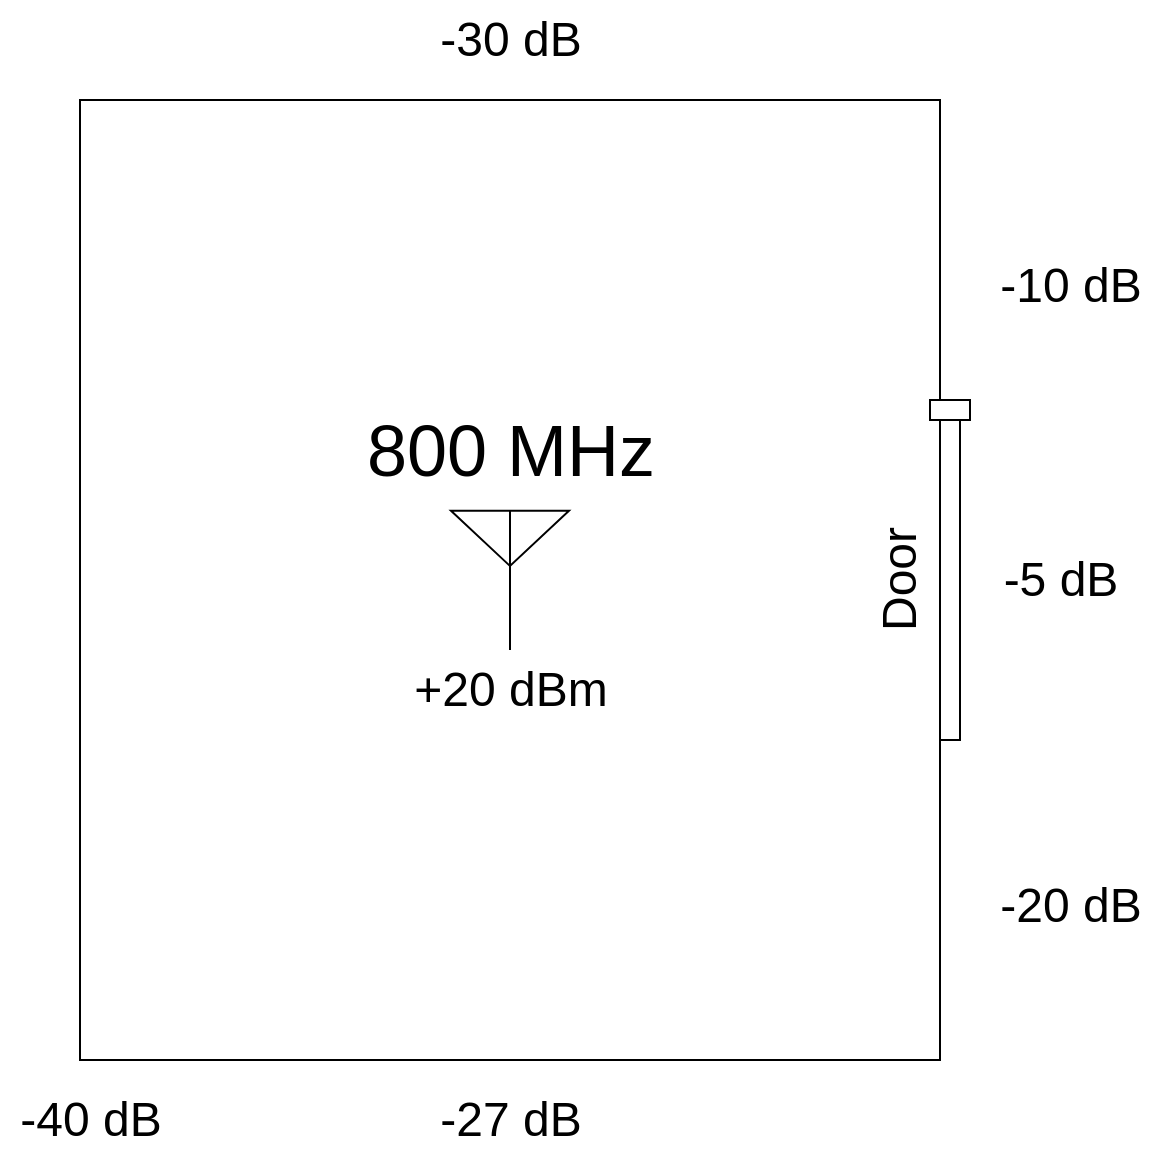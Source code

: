 <mxfile version="23.1.5" type="device">
  <diagram name="Page-1" id="scoB1WjYKybkdFovzfeb">
    <mxGraphModel dx="1562" dy="1078" grid="1" gridSize="10" guides="1" tooltips="1" connect="1" arrows="1" fold="1" page="1" pageScale="1" pageWidth="850" pageHeight="1100" math="0" shadow="0">
      <root>
        <mxCell id="0" />
        <mxCell id="1" parent="0" />
        <mxCell id="k64iraX7cp4zJOcicBBl-1" value="" style="rounded=0;whiteSpace=wrap;html=1;" parent="1" vertex="1">
          <mxGeometry x="190" y="240" width="430" height="480" as="geometry" />
        </mxCell>
        <mxCell id="k64iraX7cp4zJOcicBBl-7" value="" style="rounded=0;whiteSpace=wrap;html=1;" parent="1" vertex="1">
          <mxGeometry x="620" y="400" width="10" height="160" as="geometry" />
        </mxCell>
        <mxCell id="k64iraX7cp4zJOcicBBl-8" value="" style="rounded=0;whiteSpace=wrap;html=1;" parent="1" vertex="1">
          <mxGeometry x="615" y="390" width="20" height="10" as="geometry" />
        </mxCell>
        <mxCell id="k64iraX7cp4zJOcicBBl-9" value="&lt;font style=&quot;font-size: 36px;&quot;&gt;800 MHz&lt;/font&gt;" style="text;html=1;align=center;verticalAlign=middle;resizable=0;points=[];autosize=1;strokeColor=none;fillColor=none;" parent="1" vertex="1">
          <mxGeometry x="320" y="385" width="170" height="60" as="geometry" />
        </mxCell>
        <mxCell id="k64iraX7cp4zJOcicBBl-10" value="&lt;font style=&quot;font-size: 24px;&quot;&gt;-5 dB&lt;/font&gt;" style="text;html=1;align=center;verticalAlign=middle;resizable=0;points=[];autosize=1;strokeColor=none;fillColor=none;" parent="1" vertex="1">
          <mxGeometry x="640" y="460" width="80" height="40" as="geometry" />
        </mxCell>
        <mxCell id="k64iraX7cp4zJOcicBBl-11" value="&lt;font style=&quot;font-size: 24px;&quot;&gt;-10 dB&lt;/font&gt;" style="text;html=1;align=center;verticalAlign=middle;resizable=0;points=[];autosize=1;strokeColor=none;fillColor=none;" parent="1" vertex="1">
          <mxGeometry x="640" y="313" width="90" height="40" as="geometry" />
        </mxCell>
        <mxCell id="k64iraX7cp4zJOcicBBl-12" value="&lt;font style=&quot;font-size: 24px;&quot;&gt;-20 dB&lt;/font&gt;" style="text;html=1;align=center;verticalAlign=middle;resizable=0;points=[];autosize=1;strokeColor=none;fillColor=none;" parent="1" vertex="1">
          <mxGeometry x="640" y="623" width="90" height="40" as="geometry" />
        </mxCell>
        <mxCell id="k64iraX7cp4zJOcicBBl-13" value="&lt;font style=&quot;font-size: 24px;&quot;&gt;-30 dB&lt;/font&gt;" style="text;html=1;align=center;verticalAlign=middle;resizable=0;points=[];autosize=1;strokeColor=none;fillColor=none;" parent="1" vertex="1">
          <mxGeometry x="360" y="190" width="90" height="40" as="geometry" />
        </mxCell>
        <mxCell id="k64iraX7cp4zJOcicBBl-14" value="&lt;font style=&quot;font-size: 24px;&quot;&gt;-27 dB&lt;/font&gt;" style="text;html=1;align=center;verticalAlign=middle;resizable=0;points=[];autosize=1;strokeColor=none;fillColor=none;" parent="1" vertex="1">
          <mxGeometry x="360" y="730" width="90" height="40" as="geometry" />
        </mxCell>
        <mxCell id="k64iraX7cp4zJOcicBBl-15" value="&lt;font style=&quot;font-size: 24px;&quot;&gt;-40 dB&lt;/font&gt;" style="text;html=1;align=center;verticalAlign=middle;resizable=0;points=[];autosize=1;strokeColor=none;fillColor=none;" parent="1" vertex="1">
          <mxGeometry x="150" y="730" width="90" height="40" as="geometry" />
        </mxCell>
        <mxCell id="k64iraX7cp4zJOcicBBl-16" value="&lt;font style=&quot;font-size: 24px;&quot;&gt;+20 dBm&lt;/font&gt;" style="text;html=1;align=center;verticalAlign=middle;resizable=0;points=[];autosize=1;strokeColor=none;fillColor=none;" parent="1" vertex="1">
          <mxGeometry x="345" y="515" width="120" height="40" as="geometry" />
        </mxCell>
        <mxCell id="k64iraX7cp4zJOcicBBl-17" value="&lt;font style=&quot;font-size: 24px;&quot;&gt;Door&lt;/font&gt;" style="text;html=1;align=center;verticalAlign=middle;resizable=0;points=[];autosize=1;strokeColor=none;fillColor=none;rotation=270;" parent="1" vertex="1">
          <mxGeometry x="560" y="460" width="80" height="40" as="geometry" />
        </mxCell>
        <mxCell id="k64iraX7cp4zJOcicBBl-19" value="" style="verticalLabelPosition=bottom;shadow=0;dashed=0;align=center;html=1;verticalAlign=top;shape=mxgraph.electrical.radio.aerial_-_antenna_2;" parent="1" vertex="1">
          <mxGeometry x="375.5" y="445" width="59" height="70" as="geometry" />
        </mxCell>
      </root>
    </mxGraphModel>
  </diagram>
</mxfile>
